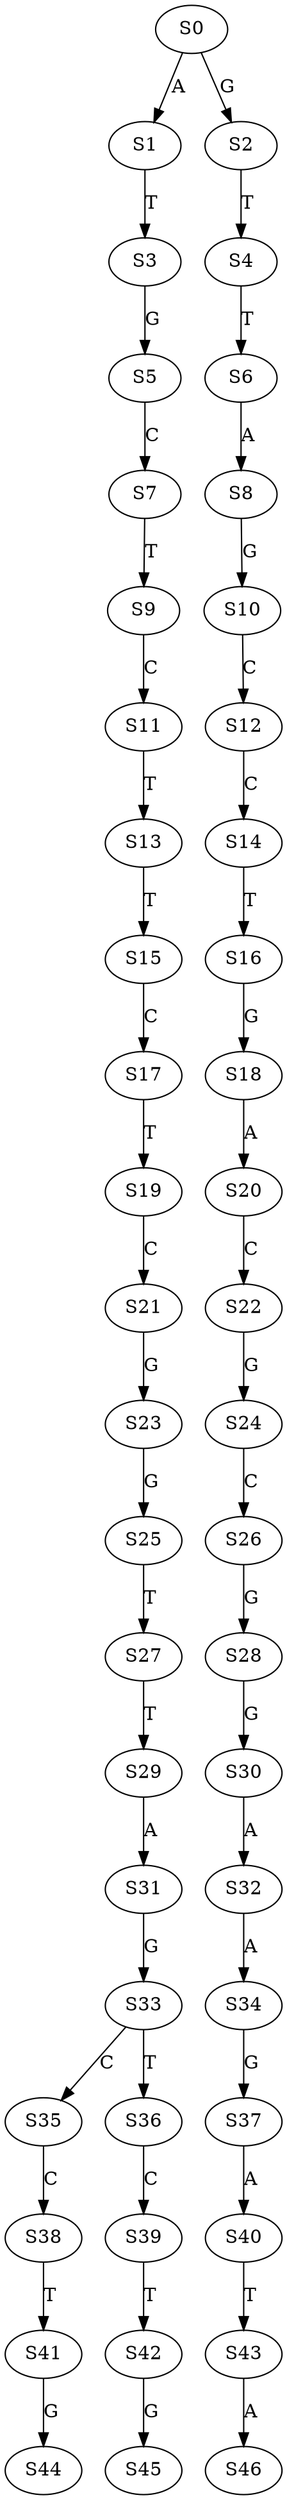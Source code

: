 strict digraph  {
	S0 -> S1 [ label = A ];
	S0 -> S2 [ label = G ];
	S1 -> S3 [ label = T ];
	S2 -> S4 [ label = T ];
	S3 -> S5 [ label = G ];
	S4 -> S6 [ label = T ];
	S5 -> S7 [ label = C ];
	S6 -> S8 [ label = A ];
	S7 -> S9 [ label = T ];
	S8 -> S10 [ label = G ];
	S9 -> S11 [ label = C ];
	S10 -> S12 [ label = C ];
	S11 -> S13 [ label = T ];
	S12 -> S14 [ label = C ];
	S13 -> S15 [ label = T ];
	S14 -> S16 [ label = T ];
	S15 -> S17 [ label = C ];
	S16 -> S18 [ label = G ];
	S17 -> S19 [ label = T ];
	S18 -> S20 [ label = A ];
	S19 -> S21 [ label = C ];
	S20 -> S22 [ label = C ];
	S21 -> S23 [ label = G ];
	S22 -> S24 [ label = G ];
	S23 -> S25 [ label = G ];
	S24 -> S26 [ label = C ];
	S25 -> S27 [ label = T ];
	S26 -> S28 [ label = G ];
	S27 -> S29 [ label = T ];
	S28 -> S30 [ label = G ];
	S29 -> S31 [ label = A ];
	S30 -> S32 [ label = A ];
	S31 -> S33 [ label = G ];
	S32 -> S34 [ label = A ];
	S33 -> S35 [ label = C ];
	S33 -> S36 [ label = T ];
	S34 -> S37 [ label = G ];
	S35 -> S38 [ label = C ];
	S36 -> S39 [ label = C ];
	S37 -> S40 [ label = A ];
	S38 -> S41 [ label = T ];
	S39 -> S42 [ label = T ];
	S40 -> S43 [ label = T ];
	S41 -> S44 [ label = G ];
	S42 -> S45 [ label = G ];
	S43 -> S46 [ label = A ];
}
